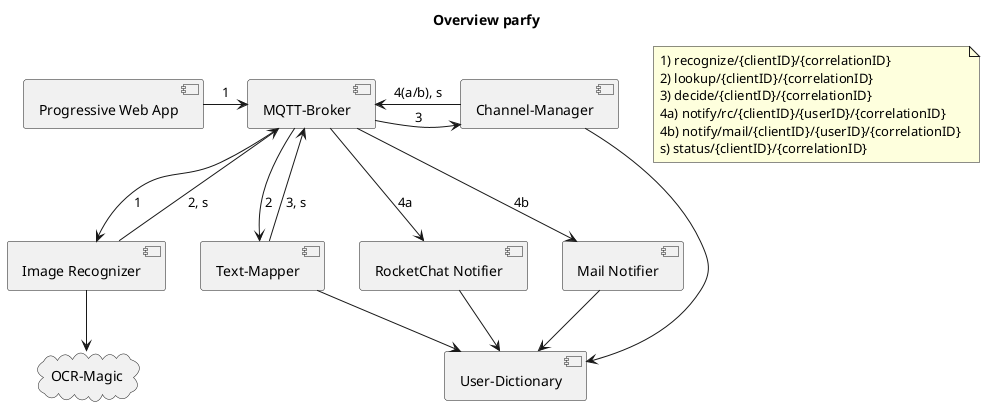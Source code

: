 @startuml

Title Overview parfy

cloud ocr as "OCR-Magic"
[pwa] as "Progressive Web App"
[image_recognizer] as "Image Recognizer"
[mqtt_broker] as "MQTT-Broker"
[text_mapper] as "Text-Mapper"
[user_dictionary] as "User-Dictionary"
[channel_manager] as "Channel-Manager"
[rocket_chat_notifier] as "RocketChat Notifier"
[mail_notifier] as "Mail Notifier"

pwa -> mqtt_broker : 1
mqtt_broker --> image_recognizer: 1
image_recognizer --> ocr
image_recognizer --> mqtt_broker : 2, s
mqtt_broker --> text_mapper: 2
text_mapper --> user_dictionary
text_mapper --> mqtt_broker: 3, s
mqtt_broker -> channel_manager: 3
channel_manager -> mqtt_broker: 4(a/b), s
channel_manager -> user_dictionary
mqtt_broker --> rocket_chat_notifier: 4a
mqtt_broker --> mail_notifier: 4b

rocket_chat_notifier --> user_dictionary
mail_notifier --> user_dictionary

note  "1) recognize/{clientID}/{correlationID} \n\
2) lookup/{clientID}/{correlationID} \n\
3) decide/{clientID}/{correlationID} \n\
4a) notify/rc/{clientID}/{userID}/{correlationID} \n\
4b) notify/mail/{clientID}/{userID}/{correlationID} \n\
s) status/{clientID}/{correlationID}"  as n1


@enduml